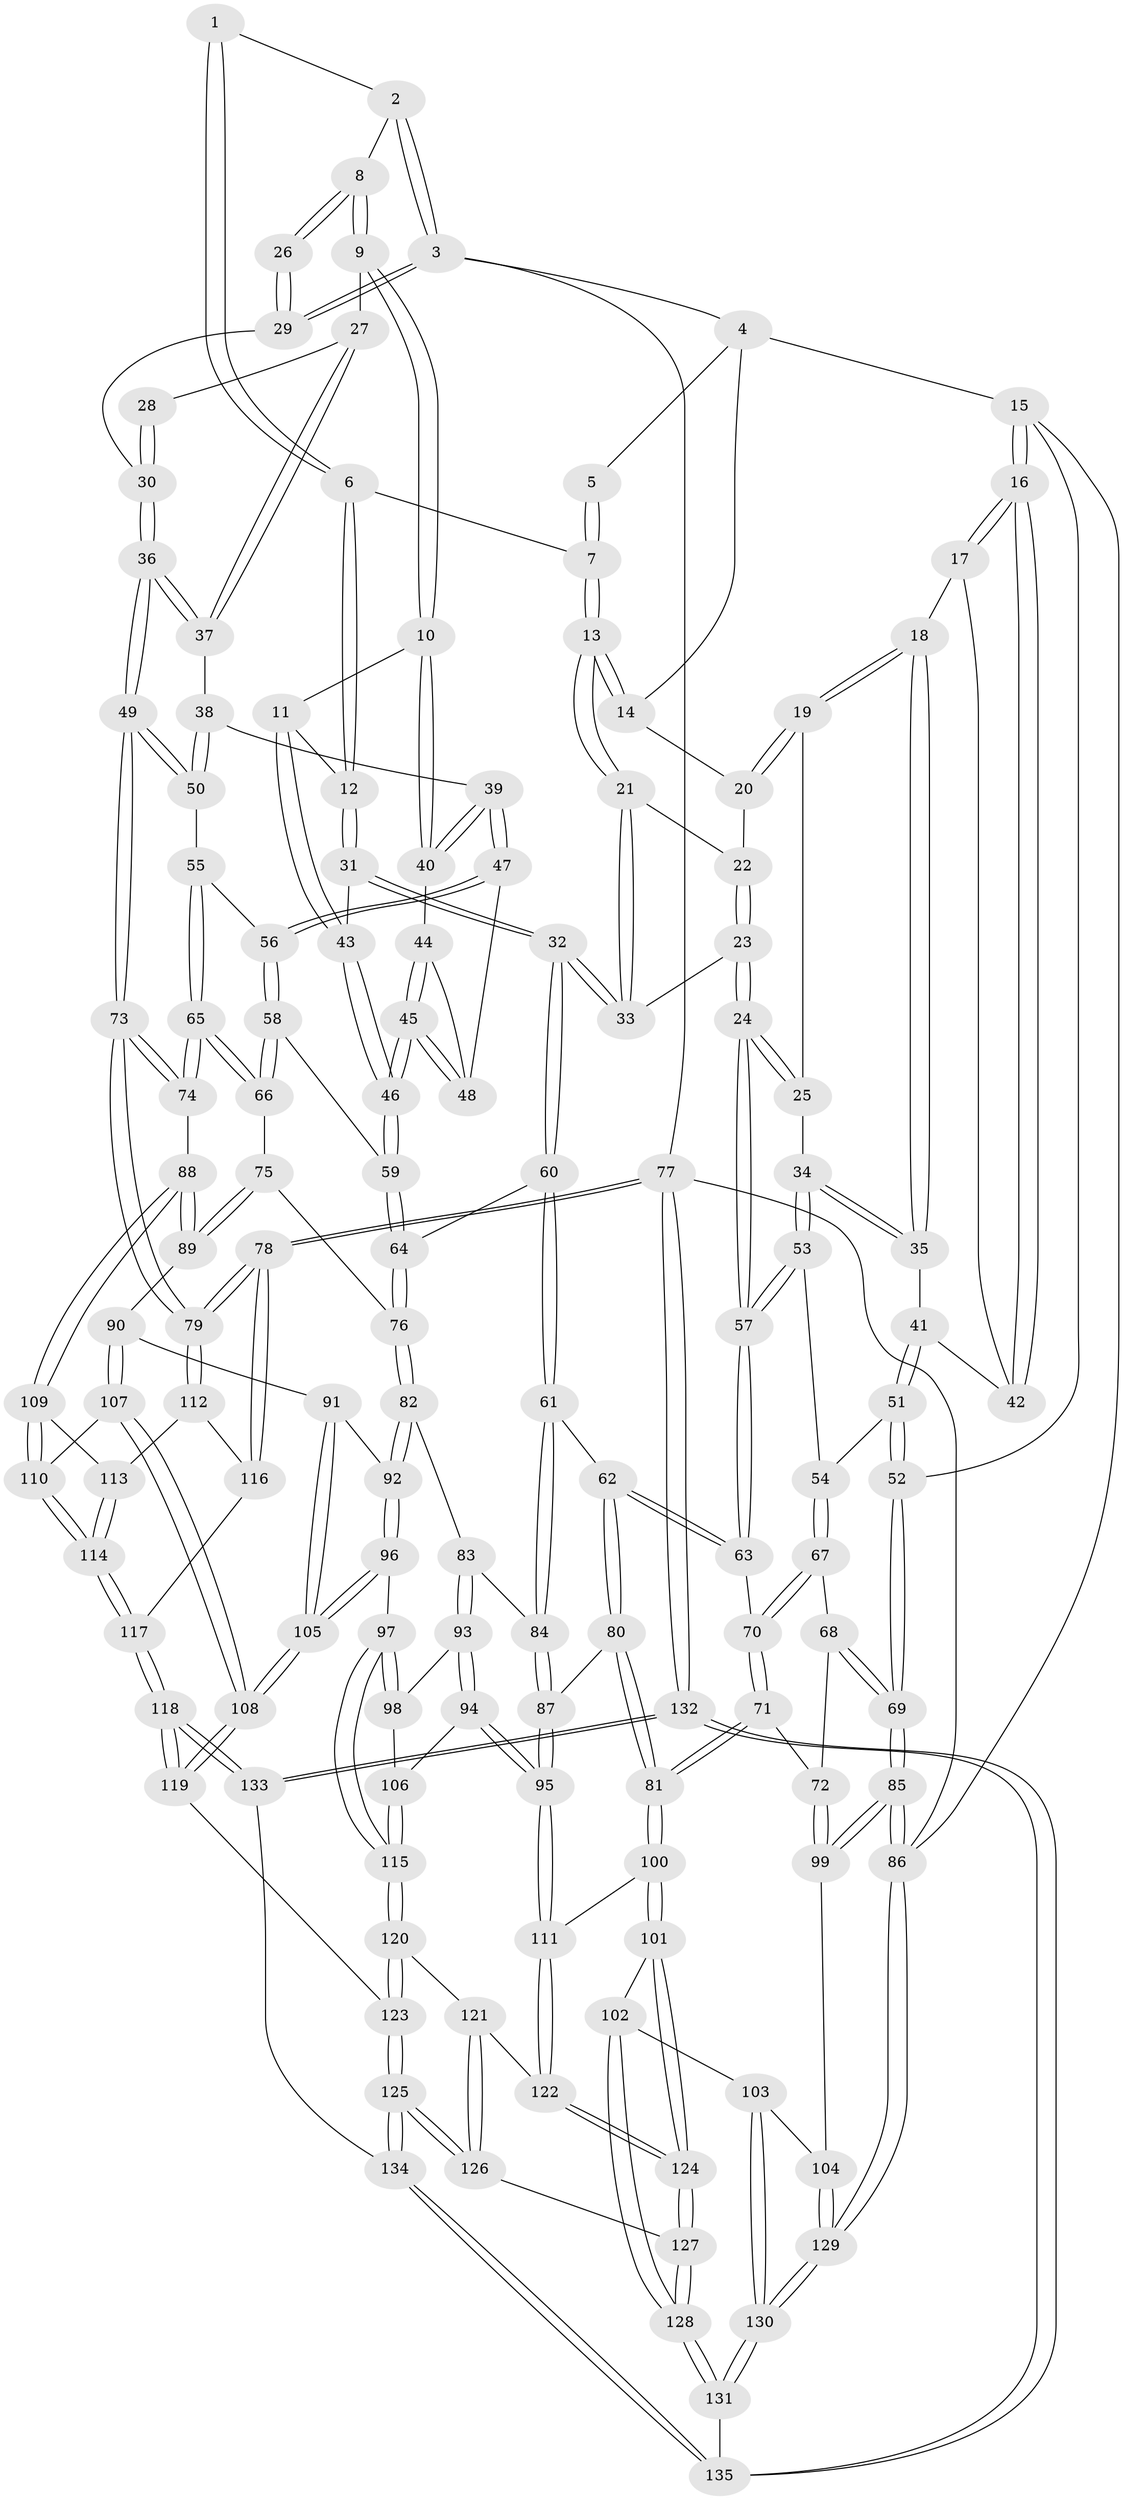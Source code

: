 // Generated by graph-tools (version 1.1) at 2025/02/03/09/25 05:02:04]
// undirected, 135 vertices, 334 edges
graph export_dot {
graph [start="1"]
  node [color=gray90,style=filled];
  1 [pos="+0.7054971672908597+0"];
  2 [pos="+0.8711527500612917+0"];
  3 [pos="+1+0"];
  4 [pos="+0.2402729416673135+0"];
  5 [pos="+0.5419793981389799+0"];
  6 [pos="+0.7037924451805395+0.12303912632158119"];
  7 [pos="+0.5382231948575811+0.11280200010868893"];
  8 [pos="+0.8787066072099022+0.1312040629447892"];
  9 [pos="+0.8774960003831492+0.1396643130545335"];
  10 [pos="+0.8195611895511585+0.1898105446668943"];
  11 [pos="+0.8000558958270924+0.19056030083941636"];
  12 [pos="+0.7194764214938446+0.1735959372083978"];
  13 [pos="+0.519978688770922+0.16555183556650377"];
  14 [pos="+0.23689570202159843+0"];
  15 [pos="+0+0.22910692969117225"];
  16 [pos="+0+0.20080939668718278"];
  17 [pos="+0.06463255106907559+0.16256124472835728"];
  18 [pos="+0.10940254356128168+0.12389356109177277"];
  19 [pos="+0.23351028110894242+0"];
  20 [pos="+0.23664090870189416+0"];
  21 [pos="+0.5176689892458655+0.17838786580356764"];
  22 [pos="+0.33612098063453705+0.057105389646294566"];
  23 [pos="+0.47815889320381605+0.29491955019504495"];
  24 [pos="+0.4481645031526806+0.31110238068537743"];
  25 [pos="+0.2640950619718095+0.11943783383051383"];
  26 [pos="+1+0.0723772149771586"];
  27 [pos="+0.9254489621870454+0.16679535733599363"];
  28 [pos="+0.9536194246039892+0.15724455932176526"];
  29 [pos="+1+0"];
  30 [pos="+1+0.19536905350917008"];
  31 [pos="+0.5866610869762452+0.30628122154172144"];
  32 [pos="+0.5771885347727553+0.3082600981448902"];
  33 [pos="+0.5084682405676899+0.28666596539865774"];
  34 [pos="+0.24012573113348845+0.2743775823626662"];
  35 [pos="+0.2007363646511623+0.2667237422968648"];
  36 [pos="+1+0.2522223357668023"];
  37 [pos="+0.9507538755477712+0.20041209347544373"];
  38 [pos="+0.9470448619276799+0.29088466033997284"];
  39 [pos="+0.9343668967707368+0.2957448974746762"];
  40 [pos="+0.8521719173757965+0.26081139468293"];
  41 [pos="+0.11062412136110969+0.2901458724225649"];
  42 [pos="+0.11044444217537908+0.2897173815763807"];
  43 [pos="+0.744070682226867+0.37111525022217956"];
  44 [pos="+0.8481388120140009+0.2713389281613242"];
  45 [pos="+0.781982058977218+0.3888224537774674"];
  46 [pos="+0.7751272565224622+0.3945385535389539"];
  47 [pos="+0.9093807957886205+0.35498159970269444"];
  48 [pos="+0.8805095649449352+0.357357530282528"];
  49 [pos="+1+0.3353116058554542"];
  50 [pos="+1+0.34125497102788216"];
  51 [pos="+0.0719741879376198+0.36571467039044236"];
  52 [pos="+0+0.34359602943343415"];
  53 [pos="+0.26157673121699815+0.30110664003127374"];
  54 [pos="+0.11050545040017472+0.4061322297519571"];
  55 [pos="+0.9516601090039051+0.41492637581483216"];
  56 [pos="+0.9389859961479674+0.41267419611129397"];
  57 [pos="+0.37281626708006127+0.37303865116621304"];
  58 [pos="+0.8557524791122563+0.47070382481112016"];
  59 [pos="+0.7772450279197265+0.4034688228308126"];
  60 [pos="+0.582492487896023+0.3449116975084599"];
  61 [pos="+0.5840332282336306+0.5391141668758344"];
  62 [pos="+0.4272732684468236+0.509841875124315"];
  63 [pos="+0.3706645921224795+0.3810292309543473"];
  64 [pos="+0.7090476949674172+0.5112788423638874"];
  65 [pos="+0.9918832926564921+0.5536672888794679"];
  66 [pos="+0.864858287571077+0.5101028823641045"];
  67 [pos="+0.11574084144747644+0.41773405247844403"];
  68 [pos="+0.11012113569526209+0.4380218893512216"];
  69 [pos="+0+0.6435871890284225"];
  70 [pos="+0.2682705532724882+0.4631754744970291"];
  71 [pos="+0.23125826746191108+0.5861240719663581"];
  72 [pos="+0.12703772526726065+0.5832563559513761"];
  73 [pos="+1+0.6037589714190761"];
  74 [pos="+1+0.5605509446143727"];
  75 [pos="+0.8274522219919309+0.5668650786636851"];
  76 [pos="+0.6970718160571857+0.5481856740493148"];
  77 [pos="+1+1"];
  78 [pos="+1+0.9732964252861201"];
  79 [pos="+1+0.6657122187351169"];
  80 [pos="+0.4138186664763246+0.5674892081025432"];
  81 [pos="+0.26564460968082443+0.6325390671103756"];
  82 [pos="+0.6709005604169698+0.569477295348517"];
  83 [pos="+0.6219609765265189+0.5676372991111633"];
  84 [pos="+0.5876139416540236+0.5438001701758907"];
  85 [pos="+0+0.659362691115717"];
  86 [pos="+0+1"];
  87 [pos="+0.457018256580805+0.6570016596287362"];
  88 [pos="+0.882893501348167+0.662331517335799"];
  89 [pos="+0.8446882026933424+0.6474217322461473"];
  90 [pos="+0.8219160734169252+0.6610392602524117"];
  91 [pos="+0.7552077596233576+0.6630503823687391"];
  92 [pos="+0.6854111975900279+0.5995107838934814"];
  93 [pos="+0.586324338146548+0.6575912643793848"];
  94 [pos="+0.46715841120738205+0.7118081206707592"];
  95 [pos="+0.4606885733961683+0.7120912023344969"];
  96 [pos="+0.6630515255093282+0.7465513307350485"];
  97 [pos="+0.6595666613704675+0.7470468089584021"];
  98 [pos="+0.6075535130736809+0.6926881042714778"];
  99 [pos="+0+0.6788706474843819"];
  100 [pos="+0.2699608205185885+0.6611248158793277"];
  101 [pos="+0.20756513387560266+0.780536630907765"];
  102 [pos="+0.18975559074095966+0.7957479123375032"];
  103 [pos="+0.15593572806942077+0.8081663038617732"];
  104 [pos="+0.12077522778583977+0.7978937788275459"];
  105 [pos="+0.7093183282291966+0.7599779239861866"];
  106 [pos="+0.551740388055237+0.7480710472517588"];
  107 [pos="+0.7980805706783459+0.7575632266362429"];
  108 [pos="+0.7301886729861968+0.7807060231278531"];
  109 [pos="+0.9013493015066815+0.6934291850111266"];
  110 [pos="+0.8226417049697806+0.7692867359248088"];
  111 [pos="+0.43638149430118683+0.7396781600222698"];
  112 [pos="+0.950194858926019+0.7339657945348131"];
  113 [pos="+0.912205842788492+0.7051725490052249"];
  114 [pos="+0.8459435150624732+0.7933844222141697"];
  115 [pos="+0.6079849062067141+0.7885413074556652"];
  116 [pos="+0.9116129534560227+0.8686843239193687"];
  117 [pos="+0.8904996944555645+0.8770512191844768"];
  118 [pos="+0.8426849607559342+0.9244092461912669"];
  119 [pos="+0.7400075334085989+0.8683160061977345"];
  120 [pos="+0.6032550498303587+0.8044400736078817"];
  121 [pos="+0.5684176209638888+0.8182995389131323"];
  122 [pos="+0.42782642873252513+0.7997922761293538"];
  123 [pos="+0.6441682115204249+0.9119222842352418"];
  124 [pos="+0.4209378491337438+0.8169667469975345"];
  125 [pos="+0.6241194087021739+0.9437747557673763"];
  126 [pos="+0.5344062588586207+0.887981229934154"];
  127 [pos="+0.4209725169213398+0.8747893819760755"];
  128 [pos="+0.38198539278630605+0.9672091964179997"];
  129 [pos="+0+1"];
  130 [pos="+0.21348926091025291+1"];
  131 [pos="+0.3598573266686182+1"];
  132 [pos="+0.8694139368174757+1"];
  133 [pos="+0.8400821075984328+0.9959021226910574"];
  134 [pos="+0.6230770506433104+0.9532741273579735"];
  135 [pos="+0.5588690660971067+1"];
  1 -- 2;
  1 -- 6;
  1 -- 6;
  2 -- 3;
  2 -- 3;
  2 -- 8;
  3 -- 4;
  3 -- 29;
  3 -- 29;
  3 -- 77;
  4 -- 5;
  4 -- 14;
  4 -- 15;
  5 -- 7;
  5 -- 7;
  6 -- 7;
  6 -- 12;
  6 -- 12;
  7 -- 13;
  7 -- 13;
  8 -- 9;
  8 -- 9;
  8 -- 26;
  8 -- 26;
  9 -- 10;
  9 -- 10;
  9 -- 27;
  10 -- 11;
  10 -- 40;
  10 -- 40;
  11 -- 12;
  11 -- 43;
  11 -- 43;
  12 -- 31;
  12 -- 31;
  13 -- 14;
  13 -- 14;
  13 -- 21;
  13 -- 21;
  14 -- 20;
  15 -- 16;
  15 -- 16;
  15 -- 52;
  15 -- 86;
  16 -- 17;
  16 -- 17;
  16 -- 42;
  16 -- 42;
  17 -- 18;
  17 -- 42;
  18 -- 19;
  18 -- 19;
  18 -- 35;
  18 -- 35;
  19 -- 20;
  19 -- 20;
  19 -- 25;
  20 -- 22;
  21 -- 22;
  21 -- 33;
  21 -- 33;
  22 -- 23;
  22 -- 23;
  23 -- 24;
  23 -- 24;
  23 -- 33;
  24 -- 25;
  24 -- 25;
  24 -- 57;
  24 -- 57;
  25 -- 34;
  26 -- 29;
  26 -- 29;
  27 -- 28;
  27 -- 37;
  27 -- 37;
  28 -- 30;
  28 -- 30;
  29 -- 30;
  30 -- 36;
  30 -- 36;
  31 -- 32;
  31 -- 32;
  31 -- 43;
  32 -- 33;
  32 -- 33;
  32 -- 60;
  32 -- 60;
  34 -- 35;
  34 -- 35;
  34 -- 53;
  34 -- 53;
  35 -- 41;
  36 -- 37;
  36 -- 37;
  36 -- 49;
  36 -- 49;
  37 -- 38;
  38 -- 39;
  38 -- 50;
  38 -- 50;
  39 -- 40;
  39 -- 40;
  39 -- 47;
  39 -- 47;
  40 -- 44;
  41 -- 42;
  41 -- 51;
  41 -- 51;
  43 -- 46;
  43 -- 46;
  44 -- 45;
  44 -- 45;
  44 -- 48;
  45 -- 46;
  45 -- 46;
  45 -- 48;
  45 -- 48;
  46 -- 59;
  46 -- 59;
  47 -- 48;
  47 -- 56;
  47 -- 56;
  49 -- 50;
  49 -- 50;
  49 -- 73;
  49 -- 73;
  50 -- 55;
  51 -- 52;
  51 -- 52;
  51 -- 54;
  52 -- 69;
  52 -- 69;
  53 -- 54;
  53 -- 57;
  53 -- 57;
  54 -- 67;
  54 -- 67;
  55 -- 56;
  55 -- 65;
  55 -- 65;
  56 -- 58;
  56 -- 58;
  57 -- 63;
  57 -- 63;
  58 -- 59;
  58 -- 66;
  58 -- 66;
  59 -- 64;
  59 -- 64;
  60 -- 61;
  60 -- 61;
  60 -- 64;
  61 -- 62;
  61 -- 84;
  61 -- 84;
  62 -- 63;
  62 -- 63;
  62 -- 80;
  62 -- 80;
  63 -- 70;
  64 -- 76;
  64 -- 76;
  65 -- 66;
  65 -- 66;
  65 -- 74;
  65 -- 74;
  66 -- 75;
  67 -- 68;
  67 -- 70;
  67 -- 70;
  68 -- 69;
  68 -- 69;
  68 -- 72;
  69 -- 85;
  69 -- 85;
  70 -- 71;
  70 -- 71;
  71 -- 72;
  71 -- 81;
  71 -- 81;
  72 -- 99;
  72 -- 99;
  73 -- 74;
  73 -- 74;
  73 -- 79;
  73 -- 79;
  74 -- 88;
  75 -- 76;
  75 -- 89;
  75 -- 89;
  76 -- 82;
  76 -- 82;
  77 -- 78;
  77 -- 78;
  77 -- 132;
  77 -- 132;
  77 -- 86;
  78 -- 79;
  78 -- 79;
  78 -- 116;
  78 -- 116;
  79 -- 112;
  79 -- 112;
  80 -- 81;
  80 -- 81;
  80 -- 87;
  81 -- 100;
  81 -- 100;
  82 -- 83;
  82 -- 92;
  82 -- 92;
  83 -- 84;
  83 -- 93;
  83 -- 93;
  84 -- 87;
  84 -- 87;
  85 -- 86;
  85 -- 86;
  85 -- 99;
  85 -- 99;
  86 -- 129;
  86 -- 129;
  87 -- 95;
  87 -- 95;
  88 -- 89;
  88 -- 89;
  88 -- 109;
  88 -- 109;
  89 -- 90;
  90 -- 91;
  90 -- 107;
  90 -- 107;
  91 -- 92;
  91 -- 105;
  91 -- 105;
  92 -- 96;
  92 -- 96;
  93 -- 94;
  93 -- 94;
  93 -- 98;
  94 -- 95;
  94 -- 95;
  94 -- 106;
  95 -- 111;
  95 -- 111;
  96 -- 97;
  96 -- 105;
  96 -- 105;
  97 -- 98;
  97 -- 98;
  97 -- 115;
  97 -- 115;
  98 -- 106;
  99 -- 104;
  100 -- 101;
  100 -- 101;
  100 -- 111;
  101 -- 102;
  101 -- 124;
  101 -- 124;
  102 -- 103;
  102 -- 128;
  102 -- 128;
  103 -- 104;
  103 -- 130;
  103 -- 130;
  104 -- 129;
  104 -- 129;
  105 -- 108;
  105 -- 108;
  106 -- 115;
  106 -- 115;
  107 -- 108;
  107 -- 108;
  107 -- 110;
  108 -- 119;
  108 -- 119;
  109 -- 110;
  109 -- 110;
  109 -- 113;
  110 -- 114;
  110 -- 114;
  111 -- 122;
  111 -- 122;
  112 -- 113;
  112 -- 116;
  113 -- 114;
  113 -- 114;
  114 -- 117;
  114 -- 117;
  115 -- 120;
  115 -- 120;
  116 -- 117;
  117 -- 118;
  117 -- 118;
  118 -- 119;
  118 -- 119;
  118 -- 133;
  118 -- 133;
  119 -- 123;
  120 -- 121;
  120 -- 123;
  120 -- 123;
  121 -- 122;
  121 -- 126;
  121 -- 126;
  122 -- 124;
  122 -- 124;
  123 -- 125;
  123 -- 125;
  124 -- 127;
  124 -- 127;
  125 -- 126;
  125 -- 126;
  125 -- 134;
  125 -- 134;
  126 -- 127;
  127 -- 128;
  127 -- 128;
  128 -- 131;
  128 -- 131;
  129 -- 130;
  129 -- 130;
  130 -- 131;
  130 -- 131;
  131 -- 135;
  132 -- 133;
  132 -- 133;
  132 -- 135;
  132 -- 135;
  133 -- 134;
  134 -- 135;
  134 -- 135;
}
